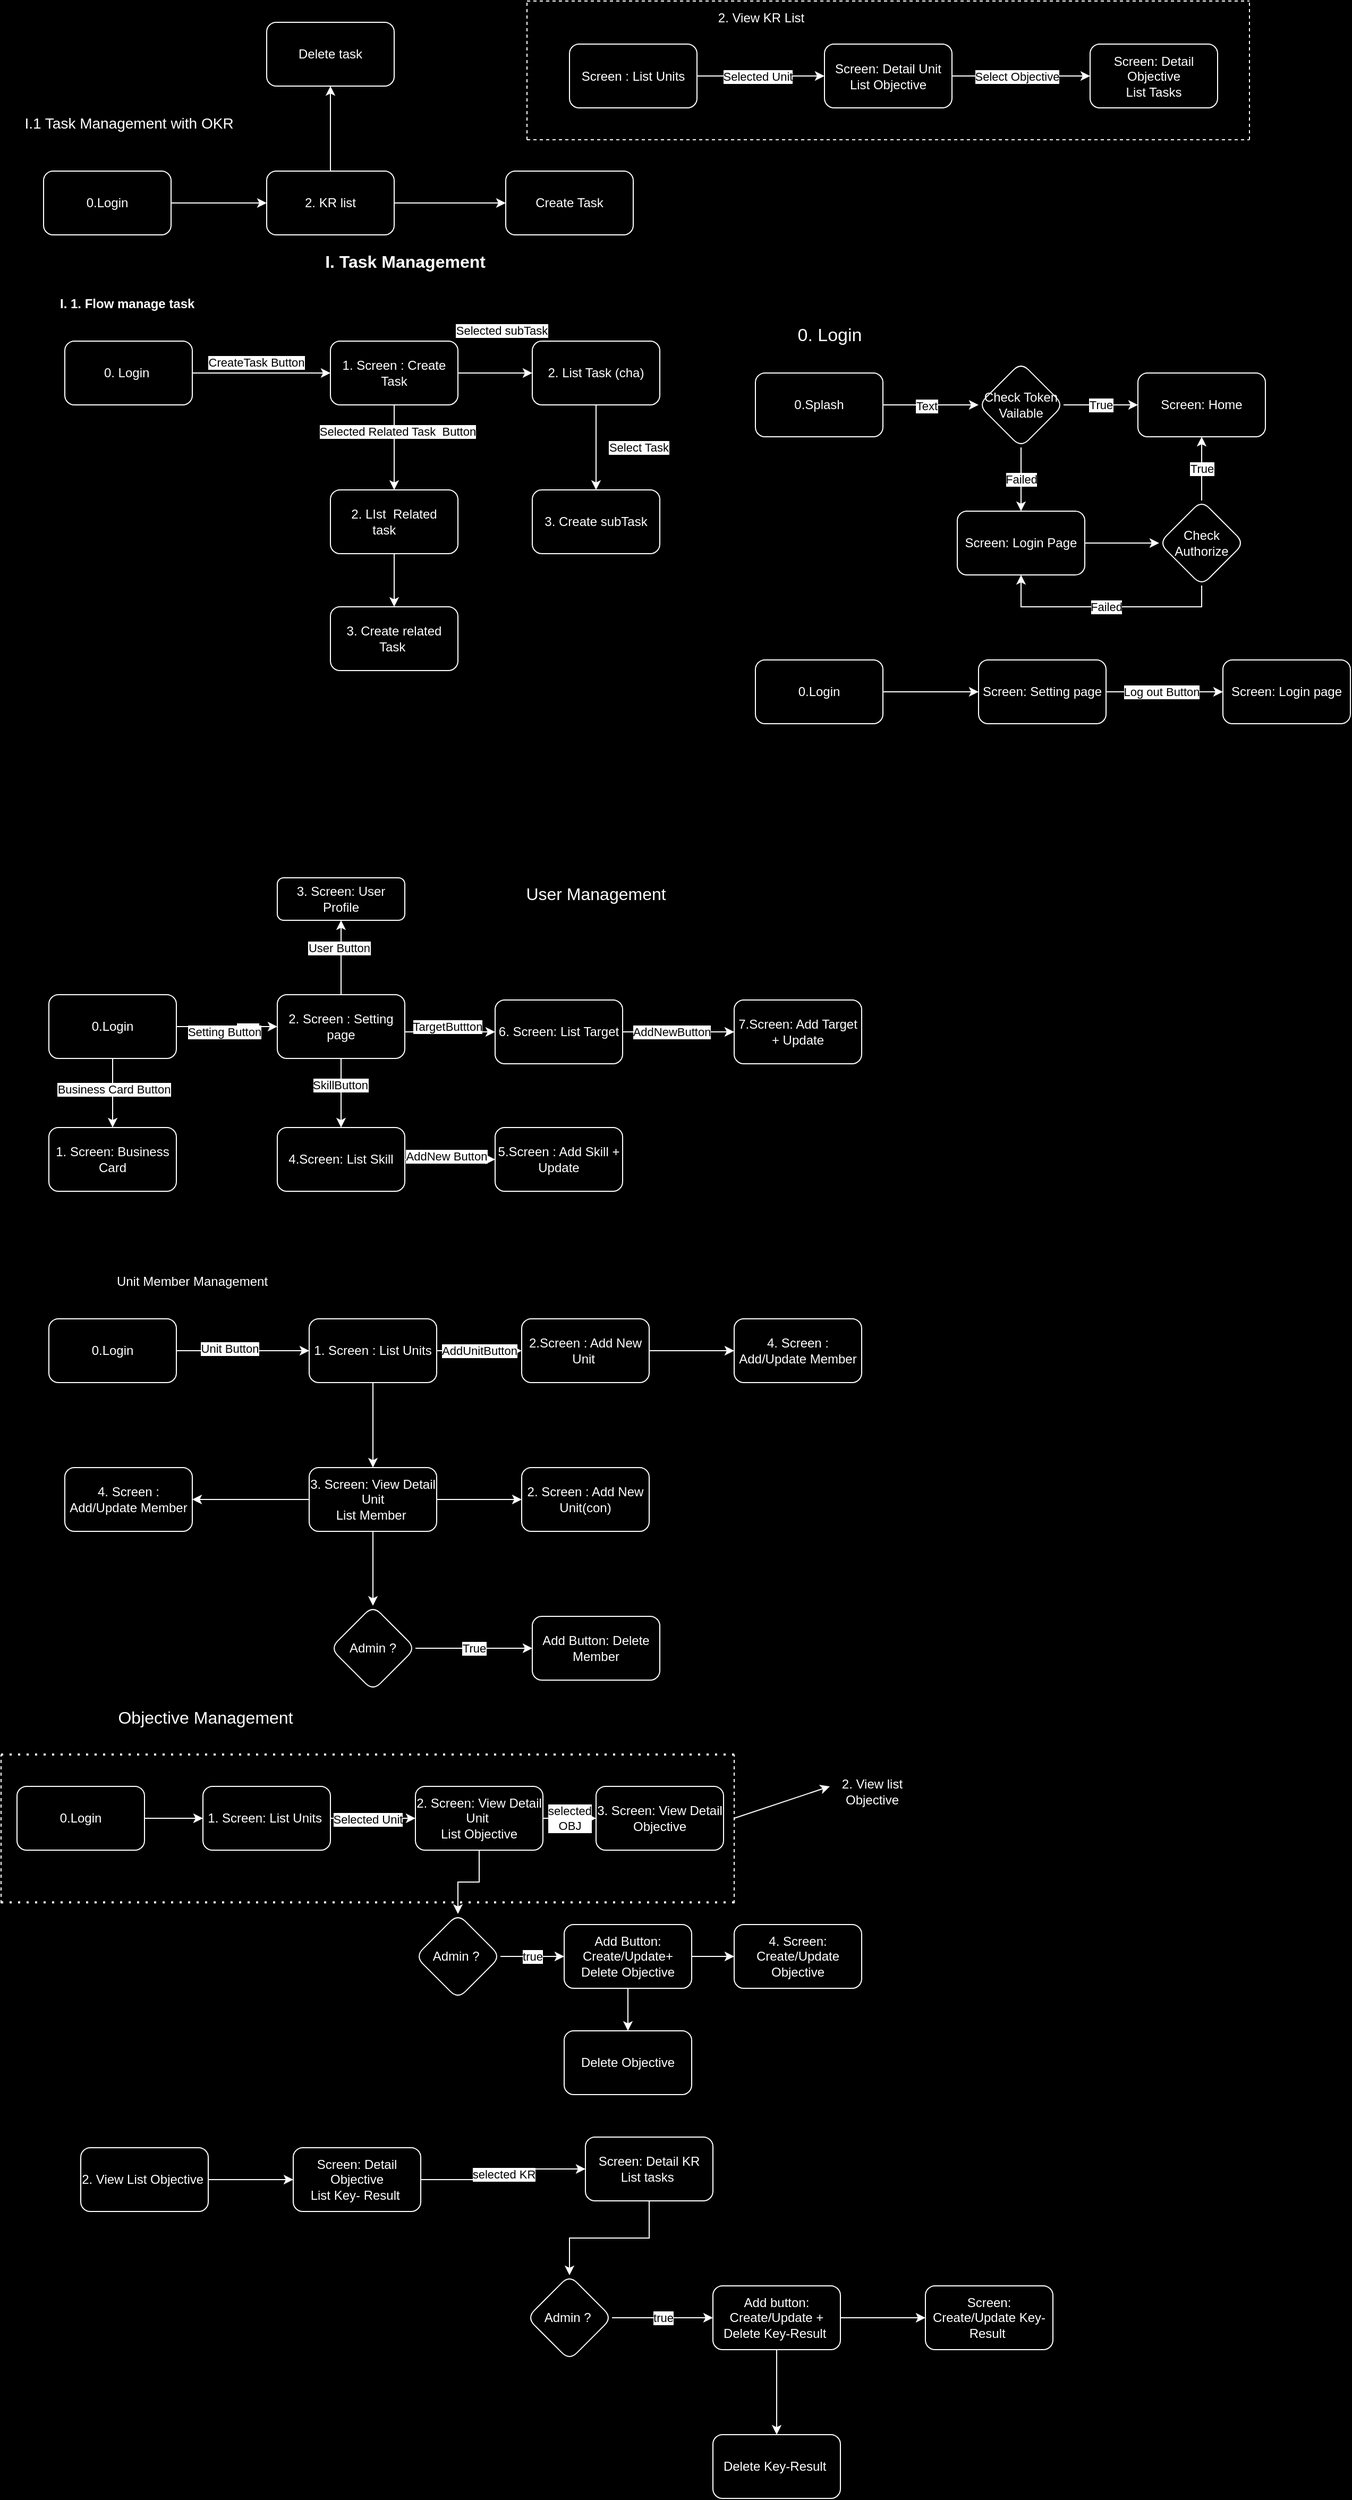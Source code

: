 <mxfile>
    <diagram id="C5RBs43oDa-KdzZeNtuy" name="Page-1">
        <mxGraphModel dx="1554" dy="1308" grid="1" gridSize="10" guides="1" tooltips="1" connect="1" arrows="1" fold="1" page="0" pageScale="1" pageWidth="827" pageHeight="1169" background="#000000" math="0" shadow="0">
            <root>
                <mxCell id="WIyWlLk6GJQsqaUBKTNV-0"/>
                <mxCell id="WIyWlLk6GJQsqaUBKTNV-1" parent="WIyWlLk6GJQsqaUBKTNV-0"/>
                <mxCell id="hl8BQvcuGp3mqyl_9RJG-5" style="edgeStyle=orthogonalEdgeStyle;rounded=0;orthogonalLoop=1;jettySize=auto;html=1;exitX=1;exitY=0.5;exitDx=0;exitDy=0;entryX=0;entryY=0.5;entryDx=0;entryDy=0;strokeColor=#FFFFFF;" parent="WIyWlLk6GJQsqaUBKTNV-1" source="cqsfdcpF4VQ8bosF4BMz-45" target="cqsfdcpF4VQ8bosF4BMz-64" edge="1">
                    <mxGeometry relative="1" as="geometry"/>
                </mxCell>
                <mxCell id="cqsfdcpF4VQ8bosF4BMz-45" value="&lt;font color=&quot;#ffffff&quot;&gt;0.Login&lt;/font&gt;" style="rounded=1;whiteSpace=wrap;html=1;fillColor=#000000;strokeColor=#FFFFFF;" parent="WIyWlLk6GJQsqaUBKTNV-1" vertex="1">
                    <mxGeometry x="-610" y="-500" width="120" height="60" as="geometry"/>
                </mxCell>
                <mxCell id="cqsfdcpF4VQ8bosF4BMz-51" value="" style="edgeStyle=orthogonalEdgeStyle;rounded=1;orthogonalLoop=1;jettySize=auto;html=1;exitX=1;exitY=0.5;exitDx=0;exitDy=0;strokeColor=#FFFFFF;" parent="WIyWlLk6GJQsqaUBKTNV-1" source="cqsfdcpF4VQ8bosF4BMz-60" target="cqsfdcpF4VQ8bosF4BMz-50" edge="1">
                    <mxGeometry relative="1" as="geometry"/>
                </mxCell>
                <mxCell id="cqsfdcpF4VQ8bosF4BMz-53" value="Select Objective" style="edgeLabel;html=1;align=center;verticalAlign=middle;resizable=0;points=[];rounded=1;" parent="cqsfdcpF4VQ8bosF4BMz-51" connectable="0" vertex="1">
                    <mxGeometry x="0.332" y="-3" relative="1" as="geometry">
                        <mxPoint x="-26" y="-3" as="offset"/>
                    </mxGeometry>
                </mxCell>
                <mxCell id="4EjWJX3hnGUIbZcDDtkZ-0" style="edgeStyle=orthogonalEdgeStyle;rounded=0;orthogonalLoop=1;jettySize=auto;html=1;exitX=1;exitY=0.5;exitDx=0;exitDy=0;entryX=0;entryY=0.5;entryDx=0;entryDy=0;strokeColor=#FFFFFF;" parent="WIyWlLk6GJQsqaUBKTNV-1" source="cqsfdcpF4VQ8bosF4BMz-46" target="cqsfdcpF4VQ8bosF4BMz-60" edge="1">
                    <mxGeometry relative="1" as="geometry"/>
                </mxCell>
                <mxCell id="4EjWJX3hnGUIbZcDDtkZ-1" value="Selected Unit" style="edgeLabel;html=1;align=center;verticalAlign=middle;resizable=0;points=[];" parent="4EjWJX3hnGUIbZcDDtkZ-0" connectable="0" vertex="1">
                    <mxGeometry x="-0.36" y="-2" relative="1" as="geometry">
                        <mxPoint x="18" y="-2" as="offset"/>
                    </mxGeometry>
                </mxCell>
                <mxCell id="cqsfdcpF4VQ8bosF4BMz-46" value="&lt;font color=&quot;#ffffff&quot;&gt;Screen : List Units&lt;/font&gt;" style="rounded=1;whiteSpace=wrap;html=1;fillColor=#000000;strokeColor=#FFFFFF;" parent="WIyWlLk6GJQsqaUBKTNV-1" vertex="1">
                    <mxGeometry x="-115" y="-619.5" width="120" height="60" as="geometry"/>
                </mxCell>
                <mxCell id="cqsfdcpF4VQ8bosF4BMz-50" value="&lt;font color=&quot;#ffffff&quot;&gt;Screen: Detail Objective&lt;br&gt;List Tasks&lt;br&gt;&lt;/font&gt;" style="rounded=1;whiteSpace=wrap;html=1;fillColor=#000000;strokeColor=#FFFFFF;" parent="WIyWlLk6GJQsqaUBKTNV-1" vertex="1">
                    <mxGeometry x="375" y="-619.5" width="120" height="60" as="geometry"/>
                </mxCell>
                <mxCell id="cqsfdcpF4VQ8bosF4BMz-54" value="&lt;font color=&quot;#ffffff&quot;&gt;Create Task&lt;/font&gt;" style="rounded=1;whiteSpace=wrap;html=1;fillColor=#000000;strokeColor=#FFFFFF;" parent="WIyWlLk6GJQsqaUBKTNV-1" vertex="1">
                    <mxGeometry x="-175" y="-500" width="120" height="60" as="geometry"/>
                </mxCell>
                <mxCell id="cqsfdcpF4VQ8bosF4BMz-57" value="&lt;font color=&quot;#ffffff&quot;&gt;2. View KR List&lt;/font&gt;" style="text;html=1;align=center;verticalAlign=middle;resizable=0;points=[];autosize=1;strokeColor=none;fillColor=none;rounded=1;" parent="WIyWlLk6GJQsqaUBKTNV-1" vertex="1">
                    <mxGeometry x="15" y="-659.5" width="100" height="30" as="geometry"/>
                </mxCell>
                <mxCell id="cqsfdcpF4VQ8bosF4BMz-60" value="&lt;font color=&quot;#ffffff&quot;&gt;Screen: Detail Unit&lt;br&gt;List Objective&lt;br&gt;&lt;/font&gt;" style="rounded=1;whiteSpace=wrap;html=1;fillColor=#000000;strokeColor=#FFFFFF;" parent="WIyWlLk6GJQsqaUBKTNV-1" vertex="1">
                    <mxGeometry x="125" y="-619.5" width="120" height="60" as="geometry"/>
                </mxCell>
                <mxCell id="hl8BQvcuGp3mqyl_9RJG-6" style="edgeStyle=orthogonalEdgeStyle;rounded=0;orthogonalLoop=1;jettySize=auto;html=1;exitX=1;exitY=0.5;exitDx=0;exitDy=0;entryX=0;entryY=0.5;entryDx=0;entryDy=0;strokeColor=#FFFFFF;" parent="WIyWlLk6GJQsqaUBKTNV-1" source="cqsfdcpF4VQ8bosF4BMz-64" target="cqsfdcpF4VQ8bosF4BMz-54" edge="1">
                    <mxGeometry relative="1" as="geometry"/>
                </mxCell>
                <mxCell id="hl8BQvcuGp3mqyl_9RJG-7" style="edgeStyle=orthogonalEdgeStyle;rounded=0;orthogonalLoop=1;jettySize=auto;html=1;exitX=0.5;exitY=0;exitDx=0;exitDy=0;entryX=0.5;entryY=1;entryDx=0;entryDy=0;strokeColor=#FFFFFF;" parent="WIyWlLk6GJQsqaUBKTNV-1" source="cqsfdcpF4VQ8bosF4BMz-64" target="cqsfdcpF4VQ8bosF4BMz-66" edge="1">
                    <mxGeometry relative="1" as="geometry"/>
                </mxCell>
                <mxCell id="cqsfdcpF4VQ8bosF4BMz-64" value="&lt;font color=&quot;#ffffff&quot;&gt;2. KR list&lt;/font&gt;" style="rounded=1;whiteSpace=wrap;html=1;fillColor=#000000;strokeColor=#FFFFFF;" parent="WIyWlLk6GJQsqaUBKTNV-1" vertex="1">
                    <mxGeometry x="-400" y="-500" width="120" height="60" as="geometry"/>
                </mxCell>
                <mxCell id="cqsfdcpF4VQ8bosF4BMz-66" value="&lt;font color=&quot;#ffffff&quot;&gt;Delete task&lt;/font&gt;" style="rounded=1;whiteSpace=wrap;html=1;fillColor=#000000;strokeColor=#FFFFFF;" parent="WIyWlLk6GJQsqaUBKTNV-1" vertex="1">
                    <mxGeometry x="-400" y="-640" width="120" height="60" as="geometry"/>
                </mxCell>
                <mxCell id="cqsfdcpF4VQ8bosF4BMz-68" value="&lt;font style=&quot;font-size: 14px;&quot; color=&quot;#ffffff&quot;&gt;I.1 Task Management with OKR&lt;/font&gt;" style="text;html=1;align=center;verticalAlign=middle;resizable=0;points=[];autosize=1;strokeColor=none;fillColor=none;rounded=1;" parent="WIyWlLk6GJQsqaUBKTNV-1" vertex="1">
                    <mxGeometry x="-640" y="-560" width="220" height="30" as="geometry"/>
                </mxCell>
                <mxCell id="cqsfdcpF4VQ8bosF4BMz-72" value="" style="edgeStyle=orthogonalEdgeStyle;rounded=1;orthogonalLoop=1;jettySize=auto;html=1;strokeColor=#FFFFFF;" parent="WIyWlLk6GJQsqaUBKTNV-1" source="cqsfdcpF4VQ8bosF4BMz-70" target="cqsfdcpF4VQ8bosF4BMz-71" edge="1">
                    <mxGeometry relative="1" as="geometry"/>
                </mxCell>
                <mxCell id="cqsfdcpF4VQ8bosF4BMz-79" value="CreateTask Button" style="edgeLabel;html=1;align=center;verticalAlign=middle;resizable=0;points=[];rounded=1;" parent="cqsfdcpF4VQ8bosF4BMz-72" connectable="0" vertex="1">
                    <mxGeometry x="-0.185" y="-2" relative="1" as="geometry">
                        <mxPoint x="7" y="-12" as="offset"/>
                    </mxGeometry>
                </mxCell>
                <mxCell id="cqsfdcpF4VQ8bosF4BMz-70" value="&lt;font color=&quot;#ffffff&quot;&gt;0. Login&amp;nbsp;&lt;/font&gt;" style="rounded=1;whiteSpace=wrap;html=1;strokeColor=#FFFFFF;fillColor=#000000;" parent="WIyWlLk6GJQsqaUBKTNV-1" vertex="1">
                    <mxGeometry x="-590" y="-340" width="120" height="60" as="geometry"/>
                </mxCell>
                <mxCell id="cqsfdcpF4VQ8bosF4BMz-76" value="" style="edgeStyle=orthogonalEdgeStyle;rounded=1;orthogonalLoop=1;jettySize=auto;html=1;strokeColor=#FFFFFF;" parent="WIyWlLk6GJQsqaUBKTNV-1" source="cqsfdcpF4VQ8bosF4BMz-71" target="cqsfdcpF4VQ8bosF4BMz-75" edge="1">
                    <mxGeometry relative="1" as="geometry"/>
                </mxCell>
                <mxCell id="cqsfdcpF4VQ8bosF4BMz-78" value="Selected subTask" style="edgeLabel;html=1;align=center;verticalAlign=middle;resizable=0;points=[];rounded=1;" parent="cqsfdcpF4VQ8bosF4BMz-76" connectable="0" vertex="1">
                    <mxGeometry x="-0.504" y="-1" relative="1" as="geometry">
                        <mxPoint x="23" y="-41" as="offset"/>
                    </mxGeometry>
                </mxCell>
                <mxCell id="cqsfdcpF4VQ8bosF4BMz-85" value="" style="edgeStyle=orthogonalEdgeStyle;rounded=1;orthogonalLoop=1;jettySize=auto;html=1;strokeColor=#FFFFFF;" parent="WIyWlLk6GJQsqaUBKTNV-1" source="cqsfdcpF4VQ8bosF4BMz-71" target="cqsfdcpF4VQ8bosF4BMz-84" edge="1">
                    <mxGeometry relative="1" as="geometry"/>
                </mxCell>
                <mxCell id="cqsfdcpF4VQ8bosF4BMz-86" value="Selected Related Task&amp;nbsp; Button" style="edgeLabel;html=1;align=center;verticalAlign=middle;resizable=0;points=[];rounded=1;" parent="cqsfdcpF4VQ8bosF4BMz-85" connectable="0" vertex="1">
                    <mxGeometry x="-0.375" y="3" relative="1" as="geometry">
                        <mxPoint as="offset"/>
                    </mxGeometry>
                </mxCell>
                <mxCell id="cqsfdcpF4VQ8bosF4BMz-71" value="&lt;font color=&quot;#ffffff&quot;&gt;1. Screen : Create Task&lt;/font&gt;" style="whiteSpace=wrap;html=1;rounded=1;fillColor=#000000;strokeColor=#FFFFFF;" parent="WIyWlLk6GJQsqaUBKTNV-1" vertex="1">
                    <mxGeometry x="-340" y="-340" width="120" height="60" as="geometry"/>
                </mxCell>
                <mxCell id="cqsfdcpF4VQ8bosF4BMz-74" value="&lt;font color=&quot;#ffffff&quot;&gt;&lt;b&gt;I. 1. Flow manage task&amp;nbsp;&lt;/b&gt;&lt;/font&gt;" style="text;html=1;align=center;verticalAlign=middle;resizable=0;points=[];autosize=1;strokeColor=none;fillColor=none;rounded=1;" parent="WIyWlLk6GJQsqaUBKTNV-1" vertex="1">
                    <mxGeometry x="-605" y="-390" width="150" height="30" as="geometry"/>
                </mxCell>
                <mxCell id="cqsfdcpF4VQ8bosF4BMz-81" value="" style="edgeStyle=orthogonalEdgeStyle;rounded=1;orthogonalLoop=1;jettySize=auto;html=1;strokeColor=#FFFFFF;" parent="WIyWlLk6GJQsqaUBKTNV-1" source="cqsfdcpF4VQ8bosF4BMz-75" target="cqsfdcpF4VQ8bosF4BMz-80" edge="1">
                    <mxGeometry relative="1" as="geometry"/>
                </mxCell>
                <mxCell id="cqsfdcpF4VQ8bosF4BMz-83" value="Select Task" style="edgeLabel;html=1;align=center;verticalAlign=middle;resizable=0;points=[];rounded=1;" parent="cqsfdcpF4VQ8bosF4BMz-81" connectable="0" vertex="1">
                    <mxGeometry x="-0.362" y="-4" relative="1" as="geometry">
                        <mxPoint x="44" y="14" as="offset"/>
                    </mxGeometry>
                </mxCell>
                <mxCell id="cqsfdcpF4VQ8bosF4BMz-75" value="&lt;font color=&quot;#ffffff&quot;&gt;2. List Task (cha)&lt;/font&gt;" style="whiteSpace=wrap;html=1;fillColor=#000000;strokeColor=#FFFFFF;rounded=1;" parent="WIyWlLk6GJQsqaUBKTNV-1" vertex="1">
                    <mxGeometry x="-150" y="-340" width="120" height="60" as="geometry"/>
                </mxCell>
                <mxCell id="cqsfdcpF4VQ8bosF4BMz-80" value="&lt;font color=&quot;#ffffff&quot;&gt;3. Create subTask&lt;/font&gt;" style="whiteSpace=wrap;html=1;fillColor=#000000;strokeColor=#FFFFFF;rounded=1;" parent="WIyWlLk6GJQsqaUBKTNV-1" vertex="1">
                    <mxGeometry x="-150" y="-200" width="120" height="60" as="geometry"/>
                </mxCell>
                <mxCell id="cqsfdcpF4VQ8bosF4BMz-90" value="" style="edgeStyle=orthogonalEdgeStyle;rounded=1;orthogonalLoop=1;jettySize=auto;html=1;strokeColor=#FFFFFF;" parent="WIyWlLk6GJQsqaUBKTNV-1" source="cqsfdcpF4VQ8bosF4BMz-84" target="cqsfdcpF4VQ8bosF4BMz-89" edge="1">
                    <mxGeometry relative="1" as="geometry"/>
                </mxCell>
                <mxCell id="cqsfdcpF4VQ8bosF4BMz-84" value="&lt;font color=&quot;#ffffff&quot;&gt;2. LIst&amp;nbsp; Related task&lt;/font&gt;ask" style="whiteSpace=wrap;html=1;fillColor=#000000;strokeColor=#FFFFFF;rounded=1;" parent="WIyWlLk6GJQsqaUBKTNV-1" vertex="1">
                    <mxGeometry x="-340" y="-200" width="120" height="60" as="geometry"/>
                </mxCell>
                <mxCell id="cqsfdcpF4VQ8bosF4BMz-89" value="&lt;font color=&quot;#ffffff&quot;&gt;3. Create related Task&amp;nbsp;&lt;/font&gt;" style="whiteSpace=wrap;html=1;fillColor=#000000;strokeColor=#FFFFFF;rounded=1;" parent="WIyWlLk6GJQsqaUBKTNV-1" vertex="1">
                    <mxGeometry x="-340" y="-90" width="120" height="60" as="geometry"/>
                </mxCell>
                <mxCell id="cqsfdcpF4VQ8bosF4BMz-91" value="&lt;font style=&quot;font-size: 16px;&quot; color=&quot;#ffffff&quot;&gt;&lt;b&gt;I. Task Management&lt;/b&gt;&lt;/font&gt;" style="text;html=1;align=center;verticalAlign=middle;resizable=0;points=[];autosize=1;strokeColor=none;fillColor=none;rounded=1;" parent="WIyWlLk6GJQsqaUBKTNV-1" vertex="1">
                    <mxGeometry x="-355" y="-430" width="170" height="30" as="geometry"/>
                </mxCell>
                <mxCell id="qRzJeSKTRfa7J6E45eBe-0" value="0. Login" style="text;html=1;strokeColor=none;fillColor=none;align=center;verticalAlign=middle;whiteSpace=wrap;rounded=0;fontColor=#FFFFFF;fontSize=17;" parent="WIyWlLk6GJQsqaUBKTNV-1" vertex="1">
                    <mxGeometry x="60" y="-370" width="140" height="50" as="geometry"/>
                </mxCell>
                <mxCell id="NMFM3kXnoZfQwN9G4Fcn-33" value="" style="edgeStyle=orthogonalEdgeStyle;rounded=0;orthogonalLoop=1;jettySize=auto;html=1;strokeColor=#FFFFFF;" parent="WIyWlLk6GJQsqaUBKTNV-1" source="qRzJeSKTRfa7J6E45eBe-1" target="NMFM3kXnoZfQwN9G4Fcn-32" edge="1">
                    <mxGeometry relative="1" as="geometry"/>
                </mxCell>
                <mxCell id="NMFM3kXnoZfQwN9G4Fcn-34" value="Text" style="edgeLabel;html=1;align=center;verticalAlign=middle;resizable=0;points=[];" parent="NMFM3kXnoZfQwN9G4Fcn-33" connectable="0" vertex="1">
                    <mxGeometry x="-0.1" y="-1" relative="1" as="geometry">
                        <mxPoint as="offset"/>
                    </mxGeometry>
                </mxCell>
                <mxCell id="qRzJeSKTRfa7J6E45eBe-1" value="&lt;font color=&quot;#ffffff&quot;&gt;0.Splash&lt;/font&gt;" style="rounded=1;whiteSpace=wrap;html=1;fillColor=#000000;strokeColor=#FFFFFF;" parent="WIyWlLk6GJQsqaUBKTNV-1" vertex="1">
                    <mxGeometry x="60" y="-310" width="120" height="60" as="geometry"/>
                </mxCell>
                <mxCell id="IgPiMSF4YUBVOeAc0zs_-3" value="" style="edgeStyle=orthogonalEdgeStyle;rounded=0;orthogonalLoop=1;jettySize=auto;html=1;strokeColor=#FFFFFF;" parent="WIyWlLk6GJQsqaUBKTNV-1" source="IgPiMSF4YUBVOeAc0zs_-0" target="IgPiMSF4YUBVOeAc0zs_-2" edge="1">
                    <mxGeometry relative="1" as="geometry"/>
                </mxCell>
                <mxCell id="IgPiMSF4YUBVOeAc0zs_-0" value="&lt;font color=&quot;#ffffff&quot;&gt;0.Login&lt;/font&gt;" style="rounded=1;whiteSpace=wrap;html=1;fillColor=#000000;strokeColor=#FFFFFF;" parent="WIyWlLk6GJQsqaUBKTNV-1" vertex="1">
                    <mxGeometry x="60" y="-40" width="120" height="60" as="geometry"/>
                </mxCell>
                <mxCell id="IgPiMSF4YUBVOeAc0zs_-5" value="" style="edgeStyle=orthogonalEdgeStyle;rounded=0;orthogonalLoop=1;jettySize=auto;html=1;fontColor=#FFFFFF;strokeColor=#FFFFFF;" parent="WIyWlLk6GJQsqaUBKTNV-1" source="IgPiMSF4YUBVOeAc0zs_-2" target="IgPiMSF4YUBVOeAc0zs_-4" edge="1">
                    <mxGeometry relative="1" as="geometry"/>
                </mxCell>
                <mxCell id="IgPiMSF4YUBVOeAc0zs_-6" value="Log out Button" style="edgeLabel;html=1;align=center;verticalAlign=middle;resizable=0;points=[];" parent="IgPiMSF4YUBVOeAc0zs_-5" connectable="0" vertex="1">
                    <mxGeometry x="-0.067" relative="1" as="geometry">
                        <mxPoint as="offset"/>
                    </mxGeometry>
                </mxCell>
                <mxCell id="IgPiMSF4YUBVOeAc0zs_-2" value="&lt;font color=&quot;#ffffff&quot;&gt;Screen: Setting page&lt;/font&gt;" style="whiteSpace=wrap;html=1;fillColor=#000000;strokeColor=#FFFFFF;rounded=1;" parent="WIyWlLk6GJQsqaUBKTNV-1" vertex="1">
                    <mxGeometry x="270" y="-40" width="120" height="60" as="geometry"/>
                </mxCell>
                <mxCell id="IgPiMSF4YUBVOeAc0zs_-4" value="Screen: Login page" style="whiteSpace=wrap;html=1;fillColor=#000000;strokeColor=#FFFFFF;rounded=1;fontColor=#FFFFFF;" parent="WIyWlLk6GJQsqaUBKTNV-1" vertex="1">
                    <mxGeometry x="500" y="-40" width="120" height="60" as="geometry"/>
                </mxCell>
                <mxCell id="NMFM3kXnoZfQwN9G4Fcn-0" value="&lt;font color=&quot;#ffffff&quot;&gt;&lt;font style=&quot;font-size: 16px;&quot;&gt;User Management&lt;/font&gt;&lt;br&gt;&lt;/font&gt;" style="text;html=1;strokeColor=none;fillColor=none;align=center;verticalAlign=middle;whiteSpace=wrap;rounded=0;" parent="WIyWlLk6GJQsqaUBKTNV-1" vertex="1">
                    <mxGeometry x="-160" y="165" width="140" height="30" as="geometry"/>
                </mxCell>
                <mxCell id="NMFM3kXnoZfQwN9G4Fcn-3" value="" style="edgeStyle=orthogonalEdgeStyle;rounded=0;orthogonalLoop=1;jettySize=auto;html=1;strokeColor=#FFFFFF;" parent="WIyWlLk6GJQsqaUBKTNV-1" source="NMFM3kXnoZfQwN9G4Fcn-1" target="NMFM3kXnoZfQwN9G4Fcn-2" edge="1">
                    <mxGeometry relative="1" as="geometry"/>
                </mxCell>
                <mxCell id="NMFM3kXnoZfQwN9G4Fcn-6" value="Text" style="edgeLabel;html=1;align=center;verticalAlign=middle;resizable=0;points=[];" parent="NMFM3kXnoZfQwN9G4Fcn-3" connectable="0" vertex="1">
                    <mxGeometry x="0.4" y="-3" relative="1" as="geometry">
                        <mxPoint as="offset"/>
                    </mxGeometry>
                </mxCell>
                <mxCell id="NMFM3kXnoZfQwN9G4Fcn-16" value="Setting Button" style="edgeLabel;html=1;align=center;verticalAlign=middle;resizable=0;points=[];" parent="NMFM3kXnoZfQwN9G4Fcn-3" connectable="0" vertex="1">
                    <mxGeometry x="0.495" y="-8" relative="1" as="geometry">
                        <mxPoint x="-26" y="-3" as="offset"/>
                    </mxGeometry>
                </mxCell>
                <mxCell id="NMFM3kXnoZfQwN9G4Fcn-26" value="" style="edgeStyle=orthogonalEdgeStyle;rounded=0;orthogonalLoop=1;jettySize=auto;html=1;strokeColor=#FFFFFF;" parent="WIyWlLk6GJQsqaUBKTNV-1" source="NMFM3kXnoZfQwN9G4Fcn-1" target="NMFM3kXnoZfQwN9G4Fcn-25" edge="1">
                    <mxGeometry relative="1" as="geometry"/>
                </mxCell>
                <mxCell id="NMFM3kXnoZfQwN9G4Fcn-27" value="Business Card Button" style="edgeLabel;html=1;align=center;verticalAlign=middle;resizable=0;points=[];" parent="NMFM3kXnoZfQwN9G4Fcn-26" connectable="0" vertex="1">
                    <mxGeometry x="-0.108" y="1" relative="1" as="geometry">
                        <mxPoint as="offset"/>
                    </mxGeometry>
                </mxCell>
                <mxCell id="NMFM3kXnoZfQwN9G4Fcn-1" value="&lt;font color=&quot;#ffffff&quot;&gt;0.Login&lt;/font&gt;" style="rounded=1;whiteSpace=wrap;html=1;fillColor=#000000;strokeColor=#FFFFFF;" parent="WIyWlLk6GJQsqaUBKTNV-1" vertex="1">
                    <mxGeometry x="-605" y="275" width="120" height="60" as="geometry"/>
                </mxCell>
                <mxCell id="NMFM3kXnoZfQwN9G4Fcn-5" value="" style="edgeStyle=orthogonalEdgeStyle;rounded=0;orthogonalLoop=1;jettySize=auto;html=1;strokeColor=#FFFFFF;" parent="WIyWlLk6GJQsqaUBKTNV-1" source="NMFM3kXnoZfQwN9G4Fcn-2" target="NMFM3kXnoZfQwN9G4Fcn-4" edge="1">
                    <mxGeometry relative="1" as="geometry"/>
                </mxCell>
                <mxCell id="NMFM3kXnoZfQwN9G4Fcn-17" value="User Button" style="edgeLabel;html=1;align=center;verticalAlign=middle;resizable=0;points=[];" parent="NMFM3kXnoZfQwN9G4Fcn-5" connectable="0" vertex="1">
                    <mxGeometry x="0.257" y="2" relative="1" as="geometry">
                        <mxPoint as="offset"/>
                    </mxGeometry>
                </mxCell>
                <mxCell id="NMFM3kXnoZfQwN9G4Fcn-8" value="" style="edgeStyle=orthogonalEdgeStyle;rounded=0;orthogonalLoop=1;jettySize=auto;html=1;strokeColor=#FFFFFF;" parent="WIyWlLk6GJQsqaUBKTNV-1" source="NMFM3kXnoZfQwN9G4Fcn-2" target="NMFM3kXnoZfQwN9G4Fcn-7" edge="1">
                    <mxGeometry relative="1" as="geometry"/>
                </mxCell>
                <mxCell id="NMFM3kXnoZfQwN9G4Fcn-18" value="SkillButton" style="edgeLabel;html=1;align=center;verticalAlign=middle;resizable=0;points=[];" parent="NMFM3kXnoZfQwN9G4Fcn-8" connectable="0" vertex="1">
                    <mxGeometry x="-0.231" y="-1" relative="1" as="geometry">
                        <mxPoint as="offset"/>
                    </mxGeometry>
                </mxCell>
                <mxCell id="NMFM3kXnoZfQwN9G4Fcn-10" value="" style="edgeStyle=orthogonalEdgeStyle;rounded=0;orthogonalLoop=1;jettySize=auto;html=1;strokeColor=#FFFFFF;" parent="WIyWlLk6GJQsqaUBKTNV-1" source="NMFM3kXnoZfQwN9G4Fcn-2" target="NMFM3kXnoZfQwN9G4Fcn-9" edge="1">
                    <mxGeometry relative="1" as="geometry">
                        <Array as="points">
                            <mxPoint x="-220" y="310"/>
                            <mxPoint x="-220" y="310"/>
                        </Array>
                    </mxGeometry>
                </mxCell>
                <mxCell id="NMFM3kXnoZfQwN9G4Fcn-20" value="TargetButtton" style="edgeLabel;html=1;align=center;verticalAlign=middle;resizable=0;points=[];" parent="NMFM3kXnoZfQwN9G4Fcn-10" connectable="0" vertex="1">
                    <mxGeometry x="-0.294" y="3" relative="1" as="geometry">
                        <mxPoint x="10" y="-2" as="offset"/>
                    </mxGeometry>
                </mxCell>
                <mxCell id="NMFM3kXnoZfQwN9G4Fcn-2" value="&lt;font color=&quot;#ffffff&quot;&gt;2. Screen : Setting page&lt;/font&gt;" style="whiteSpace=wrap;html=1;fillColor=#000000;strokeColor=#FFFFFF;rounded=1;" parent="WIyWlLk6GJQsqaUBKTNV-1" vertex="1">
                    <mxGeometry x="-390" y="275" width="120" height="60" as="geometry"/>
                </mxCell>
                <mxCell id="NMFM3kXnoZfQwN9G4Fcn-4" value="&lt;font color=&quot;#ffffff&quot;&gt;3. Screen: User Profile&lt;/font&gt;" style="whiteSpace=wrap;html=1;fillColor=#000000;strokeColor=#FFFFFF;rounded=1;" parent="WIyWlLk6GJQsqaUBKTNV-1" vertex="1">
                    <mxGeometry x="-390" y="165" width="120" height="40" as="geometry"/>
                </mxCell>
                <mxCell id="NMFM3kXnoZfQwN9G4Fcn-12" value="" style="edgeStyle=orthogonalEdgeStyle;rounded=0;orthogonalLoop=1;jettySize=auto;html=1;strokeColor=#FFFFFF;" parent="WIyWlLk6GJQsqaUBKTNV-1" source="NMFM3kXnoZfQwN9G4Fcn-7" target="NMFM3kXnoZfQwN9G4Fcn-11" edge="1">
                    <mxGeometry relative="1" as="geometry"/>
                </mxCell>
                <mxCell id="NMFM3kXnoZfQwN9G4Fcn-19" value="AddNew Button" style="edgeLabel;html=1;align=center;verticalAlign=middle;resizable=0;points=[];" parent="NMFM3kXnoZfQwN9G4Fcn-12" connectable="0" vertex="1">
                    <mxGeometry x="-0.082" y="3" relative="1" as="geometry">
                        <mxPoint as="offset"/>
                    </mxGeometry>
                </mxCell>
                <mxCell id="NMFM3kXnoZfQwN9G4Fcn-7" value="&lt;font color=&quot;#ffffff&quot;&gt;4.Screen: List Skill&lt;/font&gt;" style="whiteSpace=wrap;html=1;fillColor=#000000;strokeColor=#FFFFFF;rounded=1;" parent="WIyWlLk6GJQsqaUBKTNV-1" vertex="1">
                    <mxGeometry x="-390" y="400" width="120" height="60" as="geometry"/>
                </mxCell>
                <mxCell id="NMFM3kXnoZfQwN9G4Fcn-14" value="" style="edgeStyle=orthogonalEdgeStyle;rounded=0;orthogonalLoop=1;jettySize=auto;html=1;strokeColor=#FFFFFF;" parent="WIyWlLk6GJQsqaUBKTNV-1" source="NMFM3kXnoZfQwN9G4Fcn-9" target="NMFM3kXnoZfQwN9G4Fcn-13" edge="1">
                    <mxGeometry relative="1" as="geometry"/>
                </mxCell>
                <mxCell id="NMFM3kXnoZfQwN9G4Fcn-21" value="AddNewButton" style="edgeLabel;html=1;align=center;verticalAlign=middle;resizable=0;points=[];" parent="NMFM3kXnoZfQwN9G4Fcn-14" connectable="0" vertex="1">
                    <mxGeometry x="-0.129" relative="1" as="geometry">
                        <mxPoint as="offset"/>
                    </mxGeometry>
                </mxCell>
                <mxCell id="NMFM3kXnoZfQwN9G4Fcn-9" value="&lt;font color=&quot;#ffffff&quot;&gt;6. Screen: List Target&lt;/font&gt;" style="whiteSpace=wrap;html=1;fillColor=#000000;strokeColor=#FFFFFF;rounded=1;" parent="WIyWlLk6GJQsqaUBKTNV-1" vertex="1">
                    <mxGeometry x="-185" y="280" width="120" height="60" as="geometry"/>
                </mxCell>
                <mxCell id="NMFM3kXnoZfQwN9G4Fcn-11" value="&lt;font color=&quot;#ffffff&quot;&gt;5.Screen : Add Skill + Update&lt;/font&gt;" style="whiteSpace=wrap;html=1;fillColor=#000000;strokeColor=#FFFFFF;rounded=1;" parent="WIyWlLk6GJQsqaUBKTNV-1" vertex="1">
                    <mxGeometry x="-185" y="400" width="120" height="60" as="geometry"/>
                </mxCell>
                <mxCell id="NMFM3kXnoZfQwN9G4Fcn-13" value="&lt;font color=&quot;#ffffff&quot;&gt;7.Screen: Add Target + Update&lt;/font&gt;" style="whiteSpace=wrap;html=1;fillColor=#000000;strokeColor=#FFFFFF;rounded=1;" parent="WIyWlLk6GJQsqaUBKTNV-1" vertex="1">
                    <mxGeometry x="40" y="280" width="120" height="60" as="geometry"/>
                </mxCell>
                <mxCell id="NMFM3kXnoZfQwN9G4Fcn-24" value="" style="edgeStyle=orthogonalEdgeStyle;rounded=0;orthogonalLoop=1;jettySize=auto;html=1;strokeColor=#FFFFFF;" parent="WIyWlLk6GJQsqaUBKTNV-1" source="NMFM3kXnoZfQwN9G4Fcn-22" target="NMFM3kXnoZfQwN9G4Fcn-23" edge="1">
                    <mxGeometry relative="1" as="geometry"/>
                </mxCell>
                <mxCell id="xDGYZdm-7e5jt9EuYFMg-12" value="Unit Button" style="edgeLabel;html=1;align=center;verticalAlign=middle;resizable=0;points=[];" parent="NMFM3kXnoZfQwN9G4Fcn-24" connectable="0" vertex="1">
                    <mxGeometry x="-0.209" y="2" relative="1" as="geometry">
                        <mxPoint as="offset"/>
                    </mxGeometry>
                </mxCell>
                <mxCell id="NMFM3kXnoZfQwN9G4Fcn-22" value="&lt;font color=&quot;#ffffff&quot;&gt;0.Login&lt;/font&gt;" style="rounded=1;whiteSpace=wrap;html=1;fillColor=#000000;strokeColor=#FFFFFF;" parent="WIyWlLk6GJQsqaUBKTNV-1" vertex="1">
                    <mxGeometry x="-605" y="580" width="120" height="60" as="geometry"/>
                </mxCell>
                <mxCell id="NMFM3kXnoZfQwN9G4Fcn-29" value="AddUnitButton" style="edgeStyle=orthogonalEdgeStyle;rounded=0;orthogonalLoop=1;jettySize=auto;html=1;strokeColor=#FFFFFF;" parent="WIyWlLk6GJQsqaUBKTNV-1" source="NMFM3kXnoZfQwN9G4Fcn-23" target="NMFM3kXnoZfQwN9G4Fcn-28" edge="1">
                    <mxGeometry relative="1" as="geometry"/>
                </mxCell>
                <mxCell id="NMFM3kXnoZfQwN9G4Fcn-31" value="" style="edgeStyle=orthogonalEdgeStyle;rounded=0;orthogonalLoop=1;jettySize=auto;html=1;strokeColor=#FFFFFF;" parent="WIyWlLk6GJQsqaUBKTNV-1" source="NMFM3kXnoZfQwN9G4Fcn-23" target="NMFM3kXnoZfQwN9G4Fcn-30" edge="1">
                    <mxGeometry relative="1" as="geometry"/>
                </mxCell>
                <mxCell id="NMFM3kXnoZfQwN9G4Fcn-23" value="&lt;font color=&quot;#ffffff&quot;&gt;1. Screen : List Units&lt;/font&gt;" style="whiteSpace=wrap;html=1;fillColor=#000000;strokeColor=#FFFFFF;rounded=1;" parent="WIyWlLk6GJQsqaUBKTNV-1" vertex="1">
                    <mxGeometry x="-360" y="580" width="120" height="60" as="geometry"/>
                </mxCell>
                <mxCell id="NMFM3kXnoZfQwN9G4Fcn-25" value="&lt;font color=&quot;#ffffff&quot;&gt;1. Screen: Business Card&lt;/font&gt;" style="whiteSpace=wrap;html=1;fillColor=#000000;strokeColor=#FFFFFF;rounded=1;" parent="WIyWlLk6GJQsqaUBKTNV-1" vertex="1">
                    <mxGeometry x="-605" y="400" width="120" height="60" as="geometry"/>
                </mxCell>
                <mxCell id="NMFM3kXnoZfQwN9G4Fcn-52" value="" style="edgeStyle=orthogonalEdgeStyle;rounded=0;orthogonalLoop=1;jettySize=auto;html=1;strokeColor=#FFFFFF;" parent="WIyWlLk6GJQsqaUBKTNV-1" source="NMFM3kXnoZfQwN9G4Fcn-28" target="NMFM3kXnoZfQwN9G4Fcn-51" edge="1">
                    <mxGeometry relative="1" as="geometry"/>
                </mxCell>
                <mxCell id="NMFM3kXnoZfQwN9G4Fcn-28" value="&lt;font color=&quot;#ffffff&quot;&gt;2.Screen : Add New Unit&amp;nbsp;&lt;/font&gt;" style="whiteSpace=wrap;html=1;fillColor=#000000;strokeColor=#FFFFFF;rounded=1;" parent="WIyWlLk6GJQsqaUBKTNV-1" vertex="1">
                    <mxGeometry x="-160" y="580" width="120" height="60" as="geometry"/>
                </mxCell>
                <mxCell id="NMFM3kXnoZfQwN9G4Fcn-50" value="" style="edgeStyle=orthogonalEdgeStyle;rounded=0;orthogonalLoop=1;jettySize=auto;html=1;strokeColor=#FFFFFF;" parent="WIyWlLk6GJQsqaUBKTNV-1" source="NMFM3kXnoZfQwN9G4Fcn-30" target="NMFM3kXnoZfQwN9G4Fcn-49" edge="1">
                    <mxGeometry relative="1" as="geometry"/>
                </mxCell>
                <mxCell id="NMFM3kXnoZfQwN9G4Fcn-54" value="" style="edgeStyle=orthogonalEdgeStyle;rounded=0;orthogonalLoop=1;jettySize=auto;html=1;strokeColor=#FFFFFF;" parent="WIyWlLk6GJQsqaUBKTNV-1" source="NMFM3kXnoZfQwN9G4Fcn-30" target="NMFM3kXnoZfQwN9G4Fcn-53" edge="1">
                    <mxGeometry relative="1" as="geometry"/>
                </mxCell>
                <mxCell id="xDGYZdm-7e5jt9EuYFMg-9" value="" style="edgeStyle=orthogonalEdgeStyle;rounded=0;orthogonalLoop=1;jettySize=auto;html=1;strokeColor=#FFFFFF;" parent="WIyWlLk6GJQsqaUBKTNV-1" source="NMFM3kXnoZfQwN9G4Fcn-30" target="xDGYZdm-7e5jt9EuYFMg-8" edge="1">
                    <mxGeometry relative="1" as="geometry"/>
                </mxCell>
                <mxCell id="NMFM3kXnoZfQwN9G4Fcn-30" value="&lt;font color=&quot;#ffffff&quot;&gt;3. Screen: View Detail Unit&lt;br&gt;List Member&amp;nbsp;&lt;br&gt;&lt;/font&gt;" style="whiteSpace=wrap;html=1;fillColor=#000000;strokeColor=#FFFFFF;rounded=1;" parent="WIyWlLk6GJQsqaUBKTNV-1" vertex="1">
                    <mxGeometry x="-360" y="720" width="120" height="60" as="geometry"/>
                </mxCell>
                <mxCell id="NMFM3kXnoZfQwN9G4Fcn-38" value="Failed" style="edgeStyle=orthogonalEdgeStyle;rounded=0;orthogonalLoop=1;jettySize=auto;html=1;strokeColor=#FFFFFF;" parent="WIyWlLk6GJQsqaUBKTNV-1" source="NMFM3kXnoZfQwN9G4Fcn-32" target="NMFM3kXnoZfQwN9G4Fcn-37" edge="1">
                    <mxGeometry relative="1" as="geometry"/>
                </mxCell>
                <mxCell id="NMFM3kXnoZfQwN9G4Fcn-41" value="True" style="edgeStyle=orthogonalEdgeStyle;rounded=0;orthogonalLoop=1;jettySize=auto;html=1;exitX=1;exitY=0.5;exitDx=0;exitDy=0;entryX=0;entryY=0.5;entryDx=0;entryDy=0;strokeColor=#FFFFFF;" parent="WIyWlLk6GJQsqaUBKTNV-1" source="NMFM3kXnoZfQwN9G4Fcn-32" target="NMFM3kXnoZfQwN9G4Fcn-35" edge="1">
                    <mxGeometry relative="1" as="geometry"/>
                </mxCell>
                <mxCell id="NMFM3kXnoZfQwN9G4Fcn-32" value="&lt;font color=&quot;#ffffff&quot;&gt;Check Token Vailable&lt;/font&gt;" style="rhombus;whiteSpace=wrap;html=1;fillColor=#000000;strokeColor=#FFFFFF;rounded=1;" parent="WIyWlLk6GJQsqaUBKTNV-1" vertex="1">
                    <mxGeometry x="270" y="-320" width="80" height="80" as="geometry"/>
                </mxCell>
                <mxCell id="NMFM3kXnoZfQwN9G4Fcn-35" value="&lt;font color=&quot;#ffffff&quot;&gt;Screen: Home&lt;/font&gt;" style="whiteSpace=wrap;html=1;fillColor=#000000;strokeColor=#FFFFFF;rounded=1;" parent="WIyWlLk6GJQsqaUBKTNV-1" vertex="1">
                    <mxGeometry x="420" y="-310" width="120" height="60" as="geometry"/>
                </mxCell>
                <mxCell id="xDGYZdm-7e5jt9EuYFMg-14" value="" style="edgeStyle=orthogonalEdgeStyle;rounded=0;orthogonalLoop=1;jettySize=auto;html=1;strokeColor=#FFFFFF;" parent="WIyWlLk6GJQsqaUBKTNV-1" source="NMFM3kXnoZfQwN9G4Fcn-37" target="xDGYZdm-7e5jt9EuYFMg-13" edge="1">
                    <mxGeometry relative="1" as="geometry"/>
                </mxCell>
                <mxCell id="NMFM3kXnoZfQwN9G4Fcn-37" value="Screen: Login Page" style="whiteSpace=wrap;html=1;fillColor=#000000;strokeColor=#FFFFFF;rounded=1;fontColor=#FFFFFF;" parent="WIyWlLk6GJQsqaUBKTNV-1" vertex="1">
                    <mxGeometry x="250" y="-180" width="120" height="60" as="geometry"/>
                </mxCell>
                <mxCell id="NMFM3kXnoZfQwN9G4Fcn-48" value="Unit Member Management" style="text;html=1;strokeColor=none;fillColor=none;align=center;verticalAlign=middle;whiteSpace=wrap;rounded=0;fontColor=#FFFFFF;" parent="WIyWlLk6GJQsqaUBKTNV-1" vertex="1">
                    <mxGeometry x="-550" y="530" width="160" height="30" as="geometry"/>
                </mxCell>
                <mxCell id="NMFM3kXnoZfQwN9G4Fcn-49" value="2. Screen : Add New Unit(con)" style="whiteSpace=wrap;html=1;fillColor=#000000;strokeColor=#FFFFFF;rounded=1;fontColor=#FFFFFF;" parent="WIyWlLk6GJQsqaUBKTNV-1" vertex="1">
                    <mxGeometry x="-160" y="720" width="120" height="60" as="geometry"/>
                </mxCell>
                <mxCell id="NMFM3kXnoZfQwN9G4Fcn-51" value="4. Screen : Add/Update Member" style="whiteSpace=wrap;html=1;fillColor=#000000;strokeColor=#FFFFFF;rounded=1;fontColor=#FFFFFF;" parent="WIyWlLk6GJQsqaUBKTNV-1" vertex="1">
                    <mxGeometry x="40" y="580" width="120" height="60" as="geometry"/>
                </mxCell>
                <mxCell id="NMFM3kXnoZfQwN9G4Fcn-53" value="&lt;font color=&quot;#ffffff&quot;&gt;4. Screen : Add/Update Member&lt;/font&gt;" style="whiteSpace=wrap;html=1;fillColor=#000000;strokeColor=#FFFFFF;rounded=1;" parent="WIyWlLk6GJQsqaUBKTNV-1" vertex="1">
                    <mxGeometry x="-590" y="720" width="120" height="60" as="geometry"/>
                </mxCell>
                <mxCell id="xDGYZdm-7e5jt9EuYFMg-11" value="&lt;font color=&quot;#000000&quot;&gt;True&lt;/font&gt;" style="edgeStyle=orthogonalEdgeStyle;rounded=0;orthogonalLoop=1;jettySize=auto;html=1;fontColor=#FFFFFF;strokeColor=#FFFFFF;" parent="WIyWlLk6GJQsqaUBKTNV-1" source="xDGYZdm-7e5jt9EuYFMg-8" target="xDGYZdm-7e5jt9EuYFMg-10" edge="1">
                    <mxGeometry relative="1" as="geometry"/>
                </mxCell>
                <mxCell id="xDGYZdm-7e5jt9EuYFMg-8" value="Admin ?" style="rhombus;whiteSpace=wrap;html=1;fillColor=#000000;strokeColor=#FFFFFF;rounded=1;fontColor=#FFFFFF;" parent="WIyWlLk6GJQsqaUBKTNV-1" vertex="1">
                    <mxGeometry x="-340" y="850" width="80" height="80" as="geometry"/>
                </mxCell>
                <mxCell id="xDGYZdm-7e5jt9EuYFMg-10" value="Add Button: Delete Member" style="whiteSpace=wrap;html=1;fillColor=#000000;strokeColor=#FFFFFF;fontColor=#FFFFFF;rounded=1;" parent="WIyWlLk6GJQsqaUBKTNV-1" vertex="1">
                    <mxGeometry x="-150" y="860" width="120" height="60" as="geometry"/>
                </mxCell>
                <mxCell id="xDGYZdm-7e5jt9EuYFMg-15" value="True" style="edgeStyle=orthogonalEdgeStyle;rounded=0;orthogonalLoop=1;jettySize=auto;html=1;exitX=0.5;exitY=0;exitDx=0;exitDy=0;entryX=0.5;entryY=1;entryDx=0;entryDy=0;strokeColor=#FFFFFF;" parent="WIyWlLk6GJQsqaUBKTNV-1" source="xDGYZdm-7e5jt9EuYFMg-13" target="NMFM3kXnoZfQwN9G4Fcn-35" edge="1">
                    <mxGeometry relative="1" as="geometry"/>
                </mxCell>
                <mxCell id="xDGYZdm-7e5jt9EuYFMg-16" value="Failed" style="edgeStyle=orthogonalEdgeStyle;rounded=0;orthogonalLoop=1;jettySize=auto;html=1;exitX=0.5;exitY=1;exitDx=0;exitDy=0;entryX=0.5;entryY=1;entryDx=0;entryDy=0;strokeColor=#FFFFFF;" parent="WIyWlLk6GJQsqaUBKTNV-1" source="xDGYZdm-7e5jt9EuYFMg-13" target="NMFM3kXnoZfQwN9G4Fcn-37" edge="1">
                    <mxGeometry relative="1" as="geometry"/>
                </mxCell>
                <mxCell id="xDGYZdm-7e5jt9EuYFMg-13" value="Check Authorize" style="rhombus;whiteSpace=wrap;html=1;fillColor=#000000;strokeColor=#FFFFFF;fontColor=#FFFFFF;rounded=1;" parent="WIyWlLk6GJQsqaUBKTNV-1" vertex="1">
                    <mxGeometry x="440" y="-190" width="80" height="80" as="geometry"/>
                </mxCell>
                <mxCell id="xDGYZdm-7e5jt9EuYFMg-17" value="Objective Management" style="text;html=1;strokeColor=none;fillColor=none;align=center;verticalAlign=middle;whiteSpace=wrap;rounded=0;fontColor=#FFFFFF;fontSize=16;" parent="WIyWlLk6GJQsqaUBKTNV-1" vertex="1">
                    <mxGeometry x="-545" y="940" width="175" height="30" as="geometry"/>
                </mxCell>
                <mxCell id="xDGYZdm-7e5jt9EuYFMg-20" value="" style="edgeStyle=orthogonalEdgeStyle;rounded=0;orthogonalLoop=1;jettySize=auto;html=1;strokeColor=#FFFFFF;" parent="WIyWlLk6GJQsqaUBKTNV-1" source="xDGYZdm-7e5jt9EuYFMg-18" target="xDGYZdm-7e5jt9EuYFMg-19" edge="1">
                    <mxGeometry relative="1" as="geometry"/>
                </mxCell>
                <mxCell id="xDGYZdm-7e5jt9EuYFMg-18" value="0.Login" style="rounded=1;whiteSpace=wrap;html=1;fillColor=#000000;strokeColor=#FFFFFF;fontColor=#FFFFFF;" parent="WIyWlLk6GJQsqaUBKTNV-1" vertex="1">
                    <mxGeometry x="-635" y="1020" width="120" height="60" as="geometry"/>
                </mxCell>
                <mxCell id="xDGYZdm-7e5jt9EuYFMg-22" value="" style="edgeStyle=orthogonalEdgeStyle;rounded=0;orthogonalLoop=1;jettySize=auto;html=1;strokeColor=#FFFFFF;" parent="WIyWlLk6GJQsqaUBKTNV-1" source="xDGYZdm-7e5jt9EuYFMg-19" target="xDGYZdm-7e5jt9EuYFMg-21" edge="1">
                    <mxGeometry relative="1" as="geometry"/>
                </mxCell>
                <mxCell id="hl8BQvcuGp3mqyl_9RJG-8" value="Selected Unit" style="edgeLabel;html=1;align=center;verticalAlign=middle;resizable=0;points=[];" parent="xDGYZdm-7e5jt9EuYFMg-22" connectable="0" vertex="1">
                    <mxGeometry x="-0.133" y="-1" relative="1" as="geometry">
                        <mxPoint as="offset"/>
                    </mxGeometry>
                </mxCell>
                <mxCell id="xDGYZdm-7e5jt9EuYFMg-19" value="1. Screen: List Units&amp;nbsp;" style="whiteSpace=wrap;html=1;fillColor=#000000;strokeColor=#FFFFFF;fontColor=#FFFFFF;rounded=1;" parent="WIyWlLk6GJQsqaUBKTNV-1" vertex="1">
                    <mxGeometry x="-460" y="1020" width="120" height="60" as="geometry"/>
                </mxCell>
                <mxCell id="xDGYZdm-7e5jt9EuYFMg-24" value="" style="edgeStyle=orthogonalEdgeStyle;rounded=0;orthogonalLoop=1;jettySize=auto;html=1;strokeColor=#FFFFFF;" parent="WIyWlLk6GJQsqaUBKTNV-1" source="xDGYZdm-7e5jt9EuYFMg-21" target="xDGYZdm-7e5jt9EuYFMg-23" edge="1">
                    <mxGeometry relative="1" as="geometry"/>
                </mxCell>
                <mxCell id="hl8BQvcuGp3mqyl_9RJG-9" value="selected&lt;br&gt;OBJ" style="edgeLabel;html=1;align=center;verticalAlign=middle;resizable=0;points=[];" parent="xDGYZdm-7e5jt9EuYFMg-24" connectable="0" vertex="1">
                    <mxGeometry x="-0.48" y="1" relative="1" as="geometry">
                        <mxPoint x="12" y="1" as="offset"/>
                    </mxGeometry>
                </mxCell>
                <mxCell id="xDGYZdm-7e5jt9EuYFMg-26" value="" style="edgeStyle=orthogonalEdgeStyle;rounded=0;orthogonalLoop=1;jettySize=auto;html=1;strokeColor=#FFFFFF;" parent="WIyWlLk6GJQsqaUBKTNV-1" source="xDGYZdm-7e5jt9EuYFMg-21" target="xDGYZdm-7e5jt9EuYFMg-25" edge="1">
                    <mxGeometry relative="1" as="geometry"/>
                </mxCell>
                <mxCell id="xDGYZdm-7e5jt9EuYFMg-21" value="2. Screen: View Detail Unit&amp;nbsp;&lt;br&gt;List Objective" style="whiteSpace=wrap;html=1;fillColor=#000000;strokeColor=#FFFFFF;fontColor=#FFFFFF;rounded=1;" parent="WIyWlLk6GJQsqaUBKTNV-1" vertex="1">
                    <mxGeometry x="-260" y="1020" width="120" height="60" as="geometry"/>
                </mxCell>
                <mxCell id="xDGYZdm-7e5jt9EuYFMg-23" value="3. Screen: View Detail Objective" style="whiteSpace=wrap;html=1;fillColor=#000000;strokeColor=#FFFFFF;fontColor=#FFFFFF;rounded=1;" parent="WIyWlLk6GJQsqaUBKTNV-1" vertex="1">
                    <mxGeometry x="-90" y="1020" width="120" height="60" as="geometry"/>
                </mxCell>
                <mxCell id="xDGYZdm-7e5jt9EuYFMg-28" value="true" style="edgeStyle=orthogonalEdgeStyle;rounded=0;orthogonalLoop=1;jettySize=auto;html=1;strokeColor=#FFFFFF;" parent="WIyWlLk6GJQsqaUBKTNV-1" source="xDGYZdm-7e5jt9EuYFMg-25" target="xDGYZdm-7e5jt9EuYFMg-27" edge="1">
                    <mxGeometry relative="1" as="geometry"/>
                </mxCell>
                <mxCell id="xDGYZdm-7e5jt9EuYFMg-25" value="Admin ?&amp;nbsp;" style="rhombus;whiteSpace=wrap;html=1;fillColor=#000000;strokeColor=#FFFFFF;fontColor=#FFFFFF;rounded=1;" parent="WIyWlLk6GJQsqaUBKTNV-1" vertex="1">
                    <mxGeometry x="-260" y="1140" width="80" height="80" as="geometry"/>
                </mxCell>
                <mxCell id="xDGYZdm-7e5jt9EuYFMg-31" value="" style="edgeStyle=orthogonalEdgeStyle;rounded=0;orthogonalLoop=1;jettySize=auto;html=1;strokeColor=#FFFFFF;" parent="WIyWlLk6GJQsqaUBKTNV-1" source="xDGYZdm-7e5jt9EuYFMg-27" target="xDGYZdm-7e5jt9EuYFMg-30" edge="1">
                    <mxGeometry relative="1" as="geometry"/>
                </mxCell>
                <mxCell id="xDGYZdm-7e5jt9EuYFMg-33" value="" style="edgeStyle=orthogonalEdgeStyle;rounded=0;orthogonalLoop=1;jettySize=auto;html=1;strokeColor=#FFFFFF;" parent="WIyWlLk6GJQsqaUBKTNV-1" source="xDGYZdm-7e5jt9EuYFMg-27" target="xDGYZdm-7e5jt9EuYFMg-32" edge="1">
                    <mxGeometry relative="1" as="geometry"/>
                </mxCell>
                <mxCell id="xDGYZdm-7e5jt9EuYFMg-27" value="Add Button: Create/Update+ Delete Objective" style="whiteSpace=wrap;html=1;fillColor=#000000;strokeColor=#FFFFFF;fontColor=#FFFFFF;rounded=1;" parent="WIyWlLk6GJQsqaUBKTNV-1" vertex="1">
                    <mxGeometry x="-120" y="1150" width="120" height="60" as="geometry"/>
                </mxCell>
                <mxCell id="xDGYZdm-7e5jt9EuYFMg-30" value="4. Screen: Create/Update Objective" style="whiteSpace=wrap;html=1;fillColor=#000000;strokeColor=#FFFFFF;fontColor=#FFFFFF;rounded=1;" parent="WIyWlLk6GJQsqaUBKTNV-1" vertex="1">
                    <mxGeometry x="40" y="1150" width="120" height="60" as="geometry"/>
                </mxCell>
                <mxCell id="xDGYZdm-7e5jt9EuYFMg-32" value="Delete Objective" style="whiteSpace=wrap;html=1;fillColor=#000000;strokeColor=#FFFFFF;fontColor=#FFFFFF;rounded=1;" parent="WIyWlLk6GJQsqaUBKTNV-1" vertex="1">
                    <mxGeometry x="-120" y="1250" width="120" height="60" as="geometry"/>
                </mxCell>
                <mxCell id="xDGYZdm-7e5jt9EuYFMg-34" value="" style="endArrow=none;dashed=1;html=1;dashPattern=1 3;strokeWidth=2;rounded=0;strokeColor=#FFFFFF;" parent="WIyWlLk6GJQsqaUBKTNV-1" edge="1">
                    <mxGeometry width="50" height="50" relative="1" as="geometry">
                        <mxPoint x="-650" y="1129.13" as="sourcePoint"/>
                        <mxPoint x="40" y="1129.13" as="targetPoint"/>
                    </mxGeometry>
                </mxCell>
                <mxCell id="xDGYZdm-7e5jt9EuYFMg-35" value="" style="endArrow=none;dashed=1;html=1;dashPattern=1 3;strokeWidth=2;rounded=0;strokeColor=#FFFFFF;" parent="WIyWlLk6GJQsqaUBKTNV-1" edge="1">
                    <mxGeometry width="50" height="50" relative="1" as="geometry">
                        <mxPoint x="-650" y="990.0" as="sourcePoint"/>
                        <mxPoint x="40" y="990.0" as="targetPoint"/>
                    </mxGeometry>
                </mxCell>
                <mxCell id="xDGYZdm-7e5jt9EuYFMg-36" value="" style="endArrow=none;dashed=1;html=1;rounded=0;strokeColor=#FFFFFF;" parent="WIyWlLk6GJQsqaUBKTNV-1" edge="1">
                    <mxGeometry width="50" height="50" relative="1" as="geometry">
                        <mxPoint x="-650" y="1130" as="sourcePoint"/>
                        <mxPoint x="-650" y="990" as="targetPoint"/>
                    </mxGeometry>
                </mxCell>
                <mxCell id="xDGYZdm-7e5jt9EuYFMg-37" value="" style="endArrow=none;dashed=1;html=1;rounded=0;strokeColor=#FFFFFF;" parent="WIyWlLk6GJQsqaUBKTNV-1" edge="1">
                    <mxGeometry width="50" height="50" relative="1" as="geometry">
                        <mxPoint x="40" y="1130" as="sourcePoint"/>
                        <mxPoint x="40" y="990" as="targetPoint"/>
                    </mxGeometry>
                </mxCell>
                <mxCell id="xDGYZdm-7e5jt9EuYFMg-38" value="" style="endArrow=classic;html=1;rounded=0;strokeColor=#FFFFFF;" parent="WIyWlLk6GJQsqaUBKTNV-1" edge="1">
                    <mxGeometry width="50" height="50" relative="1" as="geometry">
                        <mxPoint x="40" y="1050" as="sourcePoint"/>
                        <mxPoint x="130" y="1020" as="targetPoint"/>
                    </mxGeometry>
                </mxCell>
                <mxCell id="xDGYZdm-7e5jt9EuYFMg-39" value="2. View list Objective" style="text;html=1;strokeColor=none;fillColor=none;align=center;verticalAlign=middle;whiteSpace=wrap;rounded=0;fontColor=#FFFFFF;" parent="WIyWlLk6GJQsqaUBKTNV-1" vertex="1">
                    <mxGeometry x="140" y="1010" width="60" height="30" as="geometry"/>
                </mxCell>
                <mxCell id="xDGYZdm-7e5jt9EuYFMg-45" value="" style="edgeStyle=orthogonalEdgeStyle;rounded=0;orthogonalLoop=1;jettySize=auto;html=1;strokeColor=#FFFFFF;" parent="WIyWlLk6GJQsqaUBKTNV-1" source="xDGYZdm-7e5jt9EuYFMg-43" target="xDGYZdm-7e5jt9EuYFMg-44" edge="1">
                    <mxGeometry relative="1" as="geometry"/>
                </mxCell>
                <mxCell id="xDGYZdm-7e5jt9EuYFMg-43" value="2. View List Objective&amp;nbsp;" style="rounded=1;whiteSpace=wrap;html=1;fillColor=#000000;strokeColor=#FFFFFF;fontColor=#FFFFFF;" parent="WIyWlLk6GJQsqaUBKTNV-1" vertex="1">
                    <mxGeometry x="-575" y="1360" width="120" height="60" as="geometry"/>
                </mxCell>
                <mxCell id="xDGYZdm-7e5jt9EuYFMg-47" value="selected KR" style="edgeStyle=orthogonalEdgeStyle;rounded=0;orthogonalLoop=1;jettySize=auto;html=1;strokeColor=#FFFFFF;" parent="WIyWlLk6GJQsqaUBKTNV-1" source="xDGYZdm-7e5jt9EuYFMg-44" target="xDGYZdm-7e5jt9EuYFMg-46" edge="1">
                    <mxGeometry relative="1" as="geometry"/>
                </mxCell>
                <mxCell id="xDGYZdm-7e5jt9EuYFMg-44" value="Screen: Detail Objective&lt;br&gt;List Key- Result&amp;nbsp;" style="whiteSpace=wrap;html=1;fillColor=#000000;strokeColor=#FFFFFF;fontColor=#FFFFFF;rounded=1;" parent="WIyWlLk6GJQsqaUBKTNV-1" vertex="1">
                    <mxGeometry x="-375" y="1360" width="120" height="60" as="geometry"/>
                </mxCell>
                <mxCell id="xDGYZdm-7e5jt9EuYFMg-49" value="" style="edgeStyle=orthogonalEdgeStyle;rounded=0;orthogonalLoop=1;jettySize=auto;html=1;strokeColor=#FFFFFF;" parent="WIyWlLk6GJQsqaUBKTNV-1" source="xDGYZdm-7e5jt9EuYFMg-46" target="xDGYZdm-7e5jt9EuYFMg-48" edge="1">
                    <mxGeometry relative="1" as="geometry"/>
                </mxCell>
                <mxCell id="xDGYZdm-7e5jt9EuYFMg-46" value="Screen: Detail KR&lt;br&gt;List tasks&amp;nbsp;" style="whiteSpace=wrap;html=1;fillColor=#000000;strokeColor=#FFFFFF;fontColor=#FFFFFF;rounded=1;" parent="WIyWlLk6GJQsqaUBKTNV-1" vertex="1">
                    <mxGeometry x="-100" y="1350" width="120" height="60" as="geometry"/>
                </mxCell>
                <mxCell id="xDGYZdm-7e5jt9EuYFMg-51" value="true" style="edgeStyle=orthogonalEdgeStyle;rounded=0;orthogonalLoop=1;jettySize=auto;html=1;strokeColor=#FFFFFF;" parent="WIyWlLk6GJQsqaUBKTNV-1" source="xDGYZdm-7e5jt9EuYFMg-48" target="xDGYZdm-7e5jt9EuYFMg-50" edge="1">
                    <mxGeometry relative="1" as="geometry"/>
                </mxCell>
                <mxCell id="xDGYZdm-7e5jt9EuYFMg-48" value="Admin ?&amp;nbsp;" style="rhombus;whiteSpace=wrap;html=1;fillColor=#000000;strokeColor=#FFFFFF;fontColor=#FFFFFF;rounded=1;" parent="WIyWlLk6GJQsqaUBKTNV-1" vertex="1">
                    <mxGeometry x="-155" y="1480" width="80" height="80" as="geometry"/>
                </mxCell>
                <mxCell id="xDGYZdm-7e5jt9EuYFMg-53" value="" style="edgeStyle=orthogonalEdgeStyle;rounded=0;orthogonalLoop=1;jettySize=auto;html=1;strokeColor=#FFFFFF;" parent="WIyWlLk6GJQsqaUBKTNV-1" source="xDGYZdm-7e5jt9EuYFMg-50" target="xDGYZdm-7e5jt9EuYFMg-52" edge="1">
                    <mxGeometry relative="1" as="geometry"/>
                </mxCell>
                <mxCell id="xDGYZdm-7e5jt9EuYFMg-55" value="" style="edgeStyle=orthogonalEdgeStyle;rounded=0;orthogonalLoop=1;jettySize=auto;html=1;strokeColor=#FFFFFF;" parent="WIyWlLk6GJQsqaUBKTNV-1" source="xDGYZdm-7e5jt9EuYFMg-50" target="xDGYZdm-7e5jt9EuYFMg-54" edge="1">
                    <mxGeometry relative="1" as="geometry"/>
                </mxCell>
                <mxCell id="xDGYZdm-7e5jt9EuYFMg-50" value="Add button: Create/Update + Delete Key-Result&amp;nbsp;" style="whiteSpace=wrap;html=1;fillColor=#000000;strokeColor=#FFFFFF;fontColor=#FFFFFF;rounded=1;" parent="WIyWlLk6GJQsqaUBKTNV-1" vertex="1">
                    <mxGeometry x="20" y="1490" width="120" height="60" as="geometry"/>
                </mxCell>
                <mxCell id="xDGYZdm-7e5jt9EuYFMg-52" value="Screen: Create/Update Key- Result&amp;nbsp;" style="whiteSpace=wrap;html=1;fillColor=#000000;strokeColor=#FFFFFF;fontColor=#FFFFFF;rounded=1;" parent="WIyWlLk6GJQsqaUBKTNV-1" vertex="1">
                    <mxGeometry x="220" y="1490" width="120" height="60" as="geometry"/>
                </mxCell>
                <mxCell id="xDGYZdm-7e5jt9EuYFMg-54" value="Delete Key-Result&amp;nbsp;" style="whiteSpace=wrap;html=1;fillColor=#000000;strokeColor=#FFFFFF;fontColor=#FFFFFF;rounded=1;" parent="WIyWlLk6GJQsqaUBKTNV-1" vertex="1">
                    <mxGeometry x="20" y="1630" width="120" height="60" as="geometry"/>
                </mxCell>
                <mxCell id="hl8BQvcuGp3mqyl_9RJG-0" value="" style="endArrow=none;dashed=1;html=1;rounded=0;strokeColor=#FFFFFF;" parent="WIyWlLk6GJQsqaUBKTNV-1" edge="1">
                    <mxGeometry width="50" height="50" relative="1" as="geometry">
                        <mxPoint x="-155" y="-529.5" as="sourcePoint"/>
                        <mxPoint x="525" y="-529.5" as="targetPoint"/>
                    </mxGeometry>
                </mxCell>
                <mxCell id="hl8BQvcuGp3mqyl_9RJG-1" value="" style="endArrow=none;dashed=1;html=1;rounded=0;strokeColor=#FFFFFF;" parent="WIyWlLk6GJQsqaUBKTNV-1" edge="1">
                    <mxGeometry width="50" height="50" relative="1" as="geometry">
                        <mxPoint x="-155" y="-660" as="sourcePoint"/>
                        <mxPoint x="525" y="-660" as="targetPoint"/>
                    </mxGeometry>
                </mxCell>
                <mxCell id="hl8BQvcuGp3mqyl_9RJG-2" value="" style="endArrow=none;dashed=1;html=1;rounded=0;" parent="WIyWlLk6GJQsqaUBKTNV-1" edge="1">
                    <mxGeometry width="50" height="50" relative="1" as="geometry">
                        <mxPoint x="-50" y="-420" as="sourcePoint"/>
                        <mxPoint y="-470" as="targetPoint"/>
                    </mxGeometry>
                </mxCell>
                <mxCell id="hl8BQvcuGp3mqyl_9RJG-3" value="" style="endArrow=none;dashed=1;html=1;rounded=0;strokeColor=#FFFFFF;" parent="WIyWlLk6GJQsqaUBKTNV-1" edge="1">
                    <mxGeometry width="50" height="50" relative="1" as="geometry">
                        <mxPoint x="-155" y="-529.5" as="sourcePoint"/>
                        <mxPoint x="-155" y="-659.5" as="targetPoint"/>
                    </mxGeometry>
                </mxCell>
                <mxCell id="hl8BQvcuGp3mqyl_9RJG-4" value="" style="endArrow=none;dashed=1;html=1;rounded=0;strokeColor=#FFFFFF;" parent="WIyWlLk6GJQsqaUBKTNV-1" edge="1">
                    <mxGeometry width="50" height="50" relative="1" as="geometry">
                        <mxPoint x="525" y="-529.5" as="sourcePoint"/>
                        <mxPoint x="525" y="-659.5" as="targetPoint"/>
                    </mxGeometry>
                </mxCell>
            </root>
        </mxGraphModel>
    </diagram>
</mxfile>